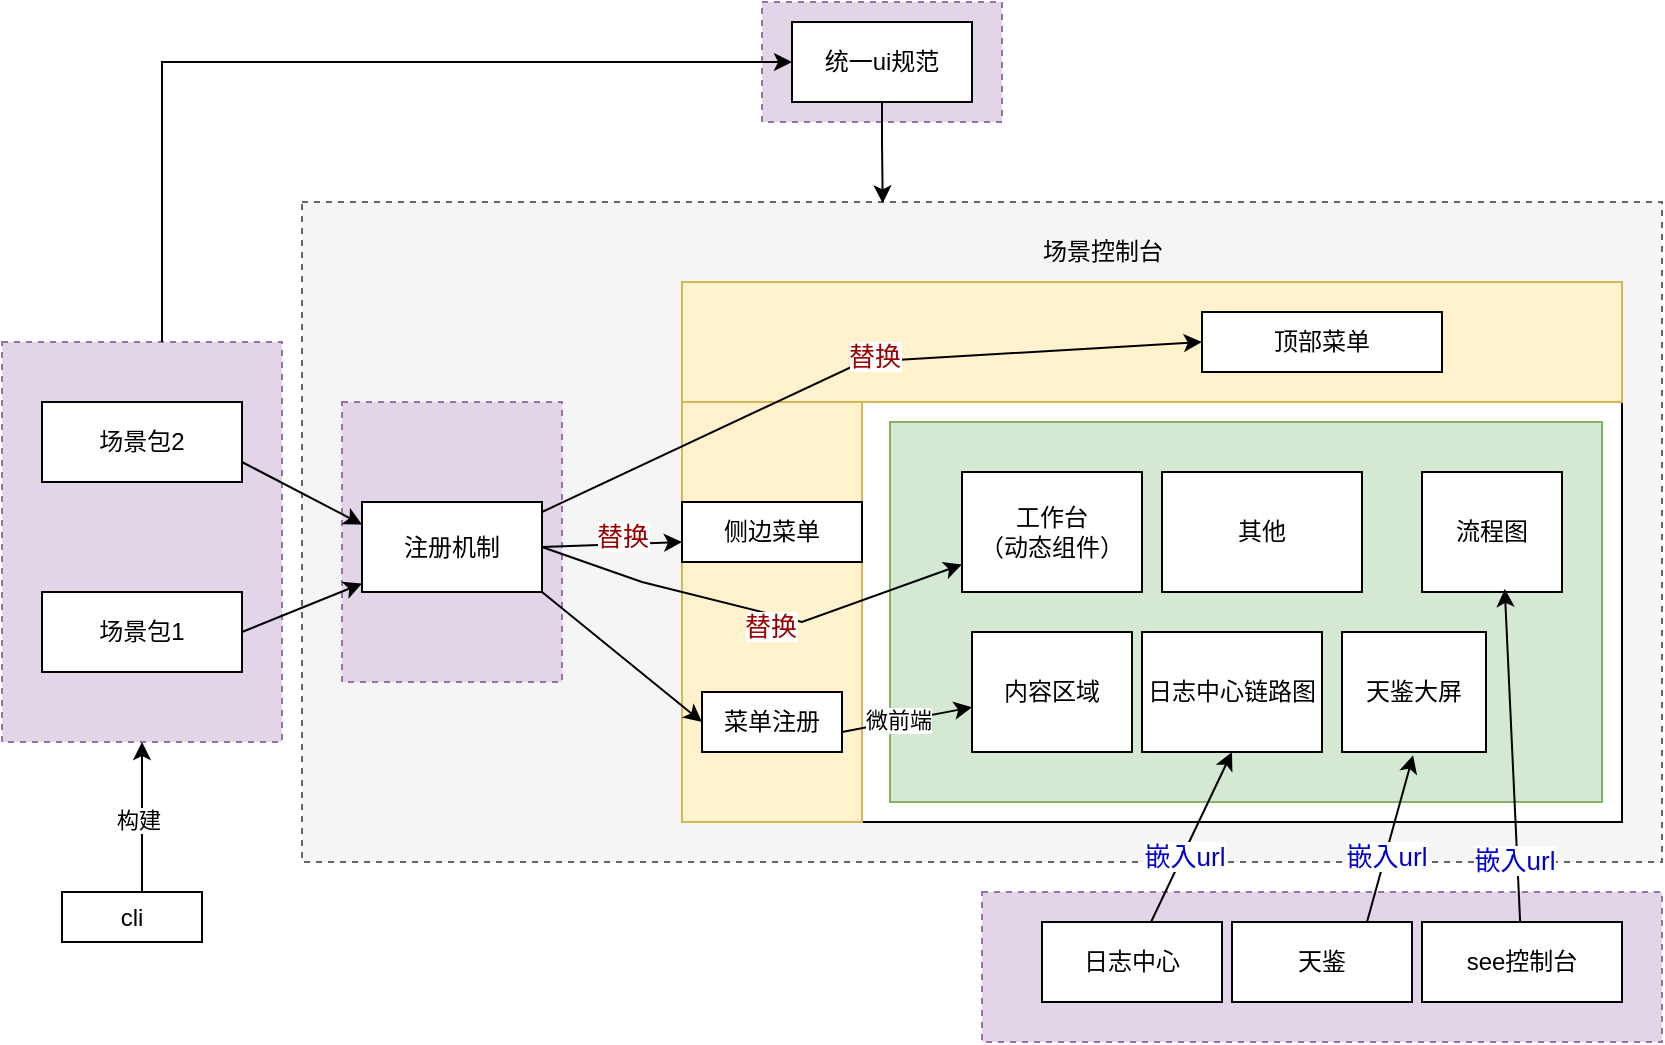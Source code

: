 <mxfile version="24.7.14">
  <diagram name="第 1 页" id="cqhHoukOKBnEsIwZ5uYo">
    <mxGraphModel dx="1050" dy="574" grid="1" gridSize="10" guides="1" tooltips="1" connect="1" arrows="1" fold="1" page="1" pageScale="1" pageWidth="827" pageHeight="1169" math="0" shadow="0">
      <root>
        <mxCell id="0" />
        <mxCell id="1" parent="0" />
        <mxCell id="mE_IgQp_bbBxzPFS58c7-86" value="" style="rounded=0;whiteSpace=wrap;html=1;dashed=1;fillColor=#e1d5e7;strokeColor=#9673a6;" vertex="1" parent="1">
          <mxGeometry x="510" y="110" width="120" height="60" as="geometry" />
        </mxCell>
        <mxCell id="mE_IgQp_bbBxzPFS58c7-73" value="" style="rounded=0;whiteSpace=wrap;html=1;fillColor=#f5f5f5;strokeColor=#666666;dashed=1;fontColor=#333333;" vertex="1" parent="1">
          <mxGeometry x="280" y="210" width="680" height="330" as="geometry" />
        </mxCell>
        <mxCell id="mE_IgQp_bbBxzPFS58c7-72" value="" style="rounded=0;whiteSpace=wrap;html=1;fillColor=#e1d5e7;strokeColor=#9673a6;dashed=1;" vertex="1" parent="1">
          <mxGeometry x="620" y="555" width="340" height="75" as="geometry" />
        </mxCell>
        <mxCell id="mE_IgQp_bbBxzPFS58c7-62" value="" style="rounded=0;whiteSpace=wrap;html=1;fillColor=#e1d5e7;strokeColor=#9673a6;dashed=1;" vertex="1" parent="1">
          <mxGeometry x="300" y="310" width="110" height="140" as="geometry" />
        </mxCell>
        <mxCell id="mE_IgQp_bbBxzPFS58c7-61" value="" style="rounded=0;whiteSpace=wrap;html=1;fillColor=#e1d5e7;strokeColor=#9673a6;dashed=1;" vertex="1" parent="1">
          <mxGeometry x="130" y="280" width="140" height="200" as="geometry" />
        </mxCell>
        <mxCell id="mE_IgQp_bbBxzPFS58c7-2" value="" style="rounded=0;whiteSpace=wrap;html=1;" vertex="1" parent="1">
          <mxGeometry x="470" y="250" width="470" height="270" as="geometry" />
        </mxCell>
        <mxCell id="mE_IgQp_bbBxzPFS58c7-3" value="" style="rounded=0;whiteSpace=wrap;html=1;fillColor=#fff2cc;strokeColor=#d6b656;" vertex="1" parent="1">
          <mxGeometry x="470" y="250" width="470" height="60" as="geometry" />
        </mxCell>
        <mxCell id="mE_IgQp_bbBxzPFS58c7-4" value="" style="rounded=0;whiteSpace=wrap;html=1;fillColor=#fff2cc;strokeColor=#d6b656;" vertex="1" parent="1">
          <mxGeometry x="470" y="310" width="90" height="210" as="geometry" />
        </mxCell>
        <mxCell id="mE_IgQp_bbBxzPFS58c7-5" value="顶部菜单" style="rounded=0;whiteSpace=wrap;html=1;" vertex="1" parent="1">
          <mxGeometry x="730" y="265" width="120" height="30" as="geometry" />
        </mxCell>
        <mxCell id="mE_IgQp_bbBxzPFS58c7-6" value="侧边菜单" style="rounded=0;whiteSpace=wrap;html=1;" vertex="1" parent="1">
          <mxGeometry x="470" y="360" width="90" height="30" as="geometry" />
        </mxCell>
        <mxCell id="mE_IgQp_bbBxzPFS58c7-8" value="场景包1" style="rounded=0;whiteSpace=wrap;html=1;" vertex="1" parent="1">
          <mxGeometry x="150" y="405" width="100" height="40" as="geometry" />
        </mxCell>
        <mxCell id="mE_IgQp_bbBxzPFS58c7-14" value="场景包2" style="rounded=0;whiteSpace=wrap;html=1;" vertex="1" parent="1">
          <mxGeometry x="150" y="310" width="100" height="40" as="geometry" />
        </mxCell>
        <mxCell id="mE_IgQp_bbBxzPFS58c7-24" value="注册机制" style="rounded=0;whiteSpace=wrap;html=1;" vertex="1" parent="1">
          <mxGeometry x="310" y="360" width="90" height="45" as="geometry" />
        </mxCell>
        <mxCell id="mE_IgQp_bbBxzPFS58c7-25" value="" style="endArrow=classic;html=1;rounded=0;exitX=1;exitY=0.75;exitDx=0;exitDy=0;entryX=0;entryY=0.25;entryDx=0;entryDy=0;" edge="1" parent="1" source="mE_IgQp_bbBxzPFS58c7-14" target="mE_IgQp_bbBxzPFS58c7-24">
          <mxGeometry width="50" height="50" relative="1" as="geometry">
            <mxPoint x="190" y="325" as="sourcePoint" />
            <mxPoint x="280" y="360" as="targetPoint" />
            <Array as="points" />
          </mxGeometry>
        </mxCell>
        <mxCell id="mE_IgQp_bbBxzPFS58c7-31" value="" style="endArrow=classic;html=1;rounded=0;exitX=0.5;exitY=1;exitDx=0;exitDy=0;entryX=0.553;entryY=0.5;entryDx=0;entryDy=0;entryPerimeter=0;" edge="1" parent="1" target="mE_IgQp_bbBxzPFS58c7-3">
          <mxGeometry width="50" height="50" relative="1" as="geometry">
            <mxPoint x="400" y="365" as="sourcePoint" />
            <mxPoint x="710" y="280" as="targetPoint" />
            <Array as="points">
              <mxPoint x="560" y="290" />
            </Array>
          </mxGeometry>
        </mxCell>
        <mxCell id="mE_IgQp_bbBxzPFS58c7-37" value="替换" style="edgeLabel;html=1;align=center;verticalAlign=middle;resizable=0;points=[];fontSize=13;fontColor=#990000;" vertex="1" connectable="0" parent="mE_IgQp_bbBxzPFS58c7-31">
          <mxGeometry x="-0.026" y="3" relative="1" as="geometry">
            <mxPoint x="14" y="-4" as="offset" />
          </mxGeometry>
        </mxCell>
        <mxCell id="mE_IgQp_bbBxzPFS58c7-33" value="" style="rounded=0;whiteSpace=wrap;html=1;fillColor=#d5e8d4;strokeColor=#82b366;" vertex="1" parent="1">
          <mxGeometry x="574" y="320" width="356" height="190" as="geometry" />
        </mxCell>
        <mxCell id="mE_IgQp_bbBxzPFS58c7-35" value="" style="endArrow=classic;html=1;rounded=0;exitX=1;exitY=0.5;exitDx=0;exitDy=0;" edge="1" parent="1" source="mE_IgQp_bbBxzPFS58c7-24" target="mE_IgQp_bbBxzPFS58c7-39">
          <mxGeometry width="50" height="50" relative="1" as="geometry">
            <mxPoint x="320" y="150" as="sourcePoint" />
            <mxPoint x="403.077" y="250" as="targetPoint" />
            <Array as="points">
              <mxPoint x="450" y="400" />
              <mxPoint x="530" y="420" />
            </Array>
          </mxGeometry>
        </mxCell>
        <mxCell id="mE_IgQp_bbBxzPFS58c7-44" value="替换" style="edgeLabel;html=1;align=center;verticalAlign=middle;resizable=0;points=[];fontSize=13;fontColor=#990000;" vertex="1" connectable="0" parent="mE_IgQp_bbBxzPFS58c7-35">
          <mxGeometry x="0.072" y="4" relative="1" as="geometry">
            <mxPoint y="10" as="offset" />
          </mxGeometry>
        </mxCell>
        <mxCell id="mE_IgQp_bbBxzPFS58c7-39" value="工作台&lt;br&gt;（动态组件）" style="rounded=0;whiteSpace=wrap;html=1;" vertex="1" parent="1">
          <mxGeometry x="610" y="345" width="90" height="60" as="geometry" />
        </mxCell>
        <mxCell id="mE_IgQp_bbBxzPFS58c7-51" value="菜单注册" style="rounded=0;whiteSpace=wrap;html=1;" vertex="1" parent="1">
          <mxGeometry x="480" y="455" width="70" height="30" as="geometry" />
        </mxCell>
        <mxCell id="mE_IgQp_bbBxzPFS58c7-53" value="" style="endArrow=classic;html=1;rounded=0;exitX=1;exitY=0.5;exitDx=0;exitDy=0;entryX=0.25;entryY=0;entryDx=0;entryDy=0;" edge="1" parent="1" source="mE_IgQp_bbBxzPFS58c7-24">
          <mxGeometry width="50" height="50" relative="1" as="geometry">
            <mxPoint x="380" y="345" as="sourcePoint" />
            <mxPoint x="470" y="380" as="targetPoint" />
            <Array as="points" />
          </mxGeometry>
        </mxCell>
        <mxCell id="mE_IgQp_bbBxzPFS58c7-54" value="替换" style="edgeLabel;html=1;align=center;verticalAlign=middle;resizable=0;points=[];fontSize=13;fontColor=#990000;" vertex="1" connectable="0" parent="mE_IgQp_bbBxzPFS58c7-53">
          <mxGeometry x="0.57" y="2" relative="1" as="geometry">
            <mxPoint x="-15" y="-2" as="offset" />
          </mxGeometry>
        </mxCell>
        <mxCell id="mE_IgQp_bbBxzPFS58c7-55" value="" style="endArrow=classic;html=1;rounded=0;exitX=1;exitY=0.5;exitDx=0;exitDy=0;" edge="1" parent="1" source="mE_IgQp_bbBxzPFS58c7-8" target="mE_IgQp_bbBxzPFS58c7-24">
          <mxGeometry width="50" height="50" relative="1" as="geometry">
            <mxPoint x="230" y="320" as="sourcePoint" />
            <mxPoint x="320" y="355" as="targetPoint" />
            <Array as="points" />
          </mxGeometry>
        </mxCell>
        <mxCell id="mE_IgQp_bbBxzPFS58c7-56" value="" style="endArrow=classic;html=1;rounded=0;entryX=0;entryY=0.5;entryDx=0;entryDy=0;exitX=1;exitY=1;exitDx=0;exitDy=0;" edge="1" parent="1" source="mE_IgQp_bbBxzPFS58c7-24" target="mE_IgQp_bbBxzPFS58c7-51">
          <mxGeometry width="50" height="50" relative="1" as="geometry">
            <mxPoint x="364" y="505" as="sourcePoint" />
            <mxPoint x="414" y="455" as="targetPoint" />
          </mxGeometry>
        </mxCell>
        <mxCell id="mE_IgQp_bbBxzPFS58c7-57" value="流程图" style="rounded=0;whiteSpace=wrap;html=1;" vertex="1" parent="1">
          <mxGeometry x="840" y="345" width="70" height="60" as="geometry" />
        </mxCell>
        <mxCell id="mE_IgQp_bbBxzPFS58c7-58" value="see控制台" style="rounded=0;whiteSpace=wrap;html=1;" vertex="1" parent="1">
          <mxGeometry x="840" y="570" width="100" height="40" as="geometry" />
        </mxCell>
        <mxCell id="mE_IgQp_bbBxzPFS58c7-59" value="" style="endArrow=classic;html=1;rounded=0;entryX=0.591;entryY=0.974;entryDx=0;entryDy=0;entryPerimeter=0;" edge="1" parent="1" source="mE_IgQp_bbBxzPFS58c7-58" target="mE_IgQp_bbBxzPFS58c7-57">
          <mxGeometry width="50" height="50" relative="1" as="geometry">
            <mxPoint x="910" y="570" as="sourcePoint" />
            <mxPoint x="890" y="485" as="targetPoint" />
          </mxGeometry>
        </mxCell>
        <mxCell id="mE_IgQp_bbBxzPFS58c7-60" value="嵌入url" style="edgeLabel;html=1;align=center;verticalAlign=middle;resizable=0;points=[];fontSize=13;fontColor=#0000CC;" vertex="1" connectable="0" parent="mE_IgQp_bbBxzPFS58c7-59">
          <mxGeometry x="-0.21" relative="1" as="geometry">
            <mxPoint y="35" as="offset" />
          </mxGeometry>
        </mxCell>
        <mxCell id="mE_IgQp_bbBxzPFS58c7-63" value="日志中心链路图" style="rounded=0;whiteSpace=wrap;html=1;" vertex="1" parent="1">
          <mxGeometry x="700" y="425" width="90" height="60" as="geometry" />
        </mxCell>
        <mxCell id="mE_IgQp_bbBxzPFS58c7-64" value="日志中心" style="rounded=0;whiteSpace=wrap;html=1;" vertex="1" parent="1">
          <mxGeometry x="650" y="570" width="90" height="40" as="geometry" />
        </mxCell>
        <mxCell id="mE_IgQp_bbBxzPFS58c7-65" value="" style="endArrow=classic;html=1;rounded=0;entryX=0.5;entryY=1;entryDx=0;entryDy=0;" edge="1" parent="1" source="mE_IgQp_bbBxzPFS58c7-64" target="mE_IgQp_bbBxzPFS58c7-63">
          <mxGeometry width="50" height="50" relative="1" as="geometry">
            <mxPoint x="685" y="570" as="sourcePoint" />
            <mxPoint x="675" y="485" as="targetPoint" />
          </mxGeometry>
        </mxCell>
        <mxCell id="mE_IgQp_bbBxzPFS58c7-66" value="嵌入url" style="edgeLabel;html=1;align=center;verticalAlign=middle;resizable=0;points=[];fontSize=13;fontColor=#0000CC;" vertex="1" connectable="0" parent="mE_IgQp_bbBxzPFS58c7-65">
          <mxGeometry x="-0.21" relative="1" as="geometry">
            <mxPoint as="offset" />
          </mxGeometry>
        </mxCell>
        <mxCell id="mE_IgQp_bbBxzPFS58c7-67" value="天鉴" style="rounded=0;whiteSpace=wrap;html=1;" vertex="1" parent="1">
          <mxGeometry x="745" y="570" width="90" height="40" as="geometry" />
        </mxCell>
        <mxCell id="mE_IgQp_bbBxzPFS58c7-68" value="天鉴大屏" style="rounded=0;whiteSpace=wrap;html=1;" vertex="1" parent="1">
          <mxGeometry x="800" y="425" width="72" height="60" as="geometry" />
        </mxCell>
        <mxCell id="mE_IgQp_bbBxzPFS58c7-69" value="其他" style="rounded=0;whiteSpace=wrap;html=1;" vertex="1" parent="1">
          <mxGeometry x="710" y="345" width="100" height="60" as="geometry" />
        </mxCell>
        <mxCell id="mE_IgQp_bbBxzPFS58c7-70" value="" style="endArrow=classic;html=1;rounded=0;entryX=1;entryY=0.5;entryDx=0;entryDy=0;exitX=0.75;exitY=0;exitDx=0;exitDy=0;" edge="1" parent="1" source="mE_IgQp_bbBxzPFS58c7-67">
          <mxGeometry width="50" height="50" relative="1" as="geometry">
            <mxPoint x="835.55" y="570" as="sourcePoint" />
            <mxPoint x="835.55" y="486.6" as="targetPoint" />
          </mxGeometry>
        </mxCell>
        <mxCell id="mE_IgQp_bbBxzPFS58c7-71" value="嵌入url" style="edgeLabel;html=1;align=center;verticalAlign=middle;resizable=0;points=[];fontSize=13;fontColor=#0000CC;" vertex="1" connectable="0" parent="mE_IgQp_bbBxzPFS58c7-70">
          <mxGeometry x="-0.21" relative="1" as="geometry">
            <mxPoint as="offset" />
          </mxGeometry>
        </mxCell>
        <mxCell id="mE_IgQp_bbBxzPFS58c7-75" value="场景控制台" style="text;html=1;align=center;verticalAlign=middle;resizable=0;points=[];autosize=1;strokeColor=none;fillColor=none;" vertex="1" parent="1">
          <mxGeometry x="640" y="220" width="80" height="30" as="geometry" />
        </mxCell>
        <mxCell id="mE_IgQp_bbBxzPFS58c7-76" value="内容区域" style="rounded=0;whiteSpace=wrap;html=1;" vertex="1" parent="1">
          <mxGeometry x="615" y="425" width="80" height="60" as="geometry" />
        </mxCell>
        <mxCell id="mE_IgQp_bbBxzPFS58c7-78" value="" style="endArrow=classic;html=1;rounded=0;" edge="1" parent="1" target="mE_IgQp_bbBxzPFS58c7-76">
          <mxGeometry width="50" height="50" relative="1" as="geometry">
            <mxPoint x="550" y="475" as="sourcePoint" />
            <mxPoint x="600" y="425" as="targetPoint" />
          </mxGeometry>
        </mxCell>
        <mxCell id="mE_IgQp_bbBxzPFS58c7-79" value="微前端" style="edgeLabel;html=1;align=center;verticalAlign=middle;resizable=0;points=[];" vertex="1" connectable="0" parent="mE_IgQp_bbBxzPFS58c7-78">
          <mxGeometry x="-0.148" y="1" relative="1" as="geometry">
            <mxPoint as="offset" />
          </mxGeometry>
        </mxCell>
        <mxCell id="mE_IgQp_bbBxzPFS58c7-81" value="统一ui规范" style="rounded=0;whiteSpace=wrap;html=1;" vertex="1" parent="1">
          <mxGeometry x="525" y="120" width="90" height="40" as="geometry" />
        </mxCell>
        <mxCell id="mE_IgQp_bbBxzPFS58c7-84" value="" style="endArrow=classic;html=1;rounded=0;entryX=0;entryY=0.5;entryDx=0;entryDy=0;" edge="1" parent="1" target="mE_IgQp_bbBxzPFS58c7-81">
          <mxGeometry width="50" height="50" relative="1" as="geometry">
            <mxPoint x="210" y="280" as="sourcePoint" />
            <mxPoint x="220" y="150" as="targetPoint" />
            <Array as="points">
              <mxPoint x="210" y="140" />
            </Array>
          </mxGeometry>
        </mxCell>
        <mxCell id="mE_IgQp_bbBxzPFS58c7-85" value="" style="endArrow=classic;html=1;rounded=0;exitX=0.5;exitY=1;exitDx=0;exitDy=0;entryX=0.427;entryY=0.002;entryDx=0;entryDy=0;entryPerimeter=0;" edge="1" parent="1" source="mE_IgQp_bbBxzPFS58c7-81" target="mE_IgQp_bbBxzPFS58c7-73">
          <mxGeometry width="50" height="50" relative="1" as="geometry">
            <mxPoint x="591.54" y="170" as="sourcePoint" />
            <mxPoint x="568.46" y="213.63" as="targetPoint" />
            <Array as="points">
              <mxPoint x="570" y="180" />
            </Array>
          </mxGeometry>
        </mxCell>
        <mxCell id="mE_IgQp_bbBxzPFS58c7-87" value="cli" style="rounded=0;whiteSpace=wrap;html=1;" vertex="1" parent="1">
          <mxGeometry x="160" y="555" width="70" height="25" as="geometry" />
        </mxCell>
        <mxCell id="mE_IgQp_bbBxzPFS58c7-88" value="" style="endArrow=classic;html=1;rounded=0;entryX=0.5;entryY=1;entryDx=0;entryDy=0;" edge="1" parent="1" target="mE_IgQp_bbBxzPFS58c7-61">
          <mxGeometry width="50" height="50" relative="1" as="geometry">
            <mxPoint x="200" y="555" as="sourcePoint" />
            <mxPoint x="250" y="505" as="targetPoint" />
          </mxGeometry>
        </mxCell>
        <mxCell id="mE_IgQp_bbBxzPFS58c7-89" value="构建" style="edgeLabel;html=1;align=center;verticalAlign=middle;resizable=0;points=[];" vertex="1" connectable="0" parent="mE_IgQp_bbBxzPFS58c7-88">
          <mxGeometry x="-0.024" y="2" relative="1" as="geometry">
            <mxPoint as="offset" />
          </mxGeometry>
        </mxCell>
      </root>
    </mxGraphModel>
  </diagram>
</mxfile>

